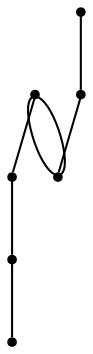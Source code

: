 graph {
  node [shape=point,comment="{\"directed\":false,\"doi\":\"10.1007/978-3-030-68766-3_12\",\"figure\":\"7 (3)\"}"]

  v0 [pos="645.3236391297215,357.26000057632024"]
  v1 [pos="315.72425165704954,357.2600005763202"]
  v2 [pos="590.3898594341736,357.2600005763202"]
  v3 [pos="535.4582337962751,357.26000057632024"]
  v4 [pos="480.52445410072704,357.26000057632024"]
  v5 [pos="425.5886236787084,357.2600005763202"]
  v6 [pos="370.65695829804883,357.2600005763202"]

  v6 -- v5 [id="-4",pos="370.65695829804883,357.2600005763202 425.5886236787084,357.2600005763202 425.5886236787084,357.2600005763202 425.5886236787084,357.2600005763202"]
  v4 -- v3 [id="-5",pos="480.52445410072704,357.26000057632024 535.4582337962751,357.26000057632024 535.4582337962751,357.26000057632024 535.4582337962751,357.26000057632024"]
  v3 -- v2 [id="-6",pos="535.4582337962751,357.26000057632024 590.3898594341736,357.2600005763202 590.3898594341736,357.2600005763202 590.3898594341736,357.2600005763202"]
  v2 -- v0 [id="-7",pos="590.3898594341736,357.2600005763202 645.3236391297215,357.26000057632024 645.3236391297215,357.26000057632024 645.3236391297215,357.26000057632024"]
  v1 -- v6 [id="-9",pos="315.72425165704954,357.2600005763202 370.65695829804883,357.2600005763202 370.65695829804883,357.2600005763202 370.65695829804883,357.2600005763202"]
  v5 -- v4 [id="-11",pos="425.5886236787084,357.2600005763202 480.52445410072704,357.26000057632024 480.52445410072704,357.26000057632024 480.52445410072704,357.26000057632024"]
  v4 -- v5 [id="-897",pos="480.52445410072704,357.26000057632024 480.56402994219184,364.4683667991531 480.56402994219184,364.4683667991531 480.56402994219184,364.4683667991531 478.86377103557646,367.7521596203653 478.86377103557646,367.7521596203653 478.86377103557646,367.7521596203653 476.5675614782963,370.63175761821594 476.5675614782963,370.63175761821594 476.5675614782963,370.63175761821594 473.8338000188369,373.0487873406724 473.8338000188369,373.0487873406724 473.8338000188369,373.0487873406724 470.78746969218344,375.0157437586763 470.78746969218344,375.0157437586763 470.78746969218344,375.0157437586763 467.5411219976612,376.5492868334831 467.5411219976612,376.5492868334831 467.5411219976612,376.5492868334831 464.15726434986726,377.7119550074395 464.15726434986726,377.7119550074395 464.15726434986726,377.7119550074395 460.6900422864714,378.53293500656173 460.6900422864714,378.53293500656173 460.6900422864714,378.53293500656173 457.1769729739153,379.02882320446696 457.1769729739153,379.02882320446696 457.1769729739153,379.02882320446696 453.63058333048554,379.2246731306769 453.63058333048554,379.2246731306769 453.63058333048554,379.2246731306769 450.0841936870558,379.1288465596385 450.0841936870558,379.1288465596385 450.0841936870558,379.1288465596385 446.55029916770366,378.72461994245776 446.55029916770366,378.72461994245776 446.55029916770366,378.72461994245776 443.0622201033029,378.012025072954 443.0622201033029,378.012025072954 443.0622201033029,378.012025072954 439.6491753717856,376.96604021542464 439.6491753717856,376.96604021542464 439.6491753717856,376.96604021542464 436.352815386744,375.55331365353953 436.352815386744,375.55331365353953 436.352815386744,375.55331365353953 433.2315143156247,373.732227277979 433.2315143156247,373.732227277979 433.2315143156247,373.732227277979 430.38523315104885,371.4568708138329 430.38523315104885,371.4568708138329 430.38523315104885,371.4568708138329 427.9306566394921,368.7231428584256 427.9306566394921,368.7231428584256 427.9306566394921,368.7231428584256 425.5886236787084,357.2600005763202 425.5886236787084,357.2600005763202 425.5886236787084,357.2600005763202"]
}